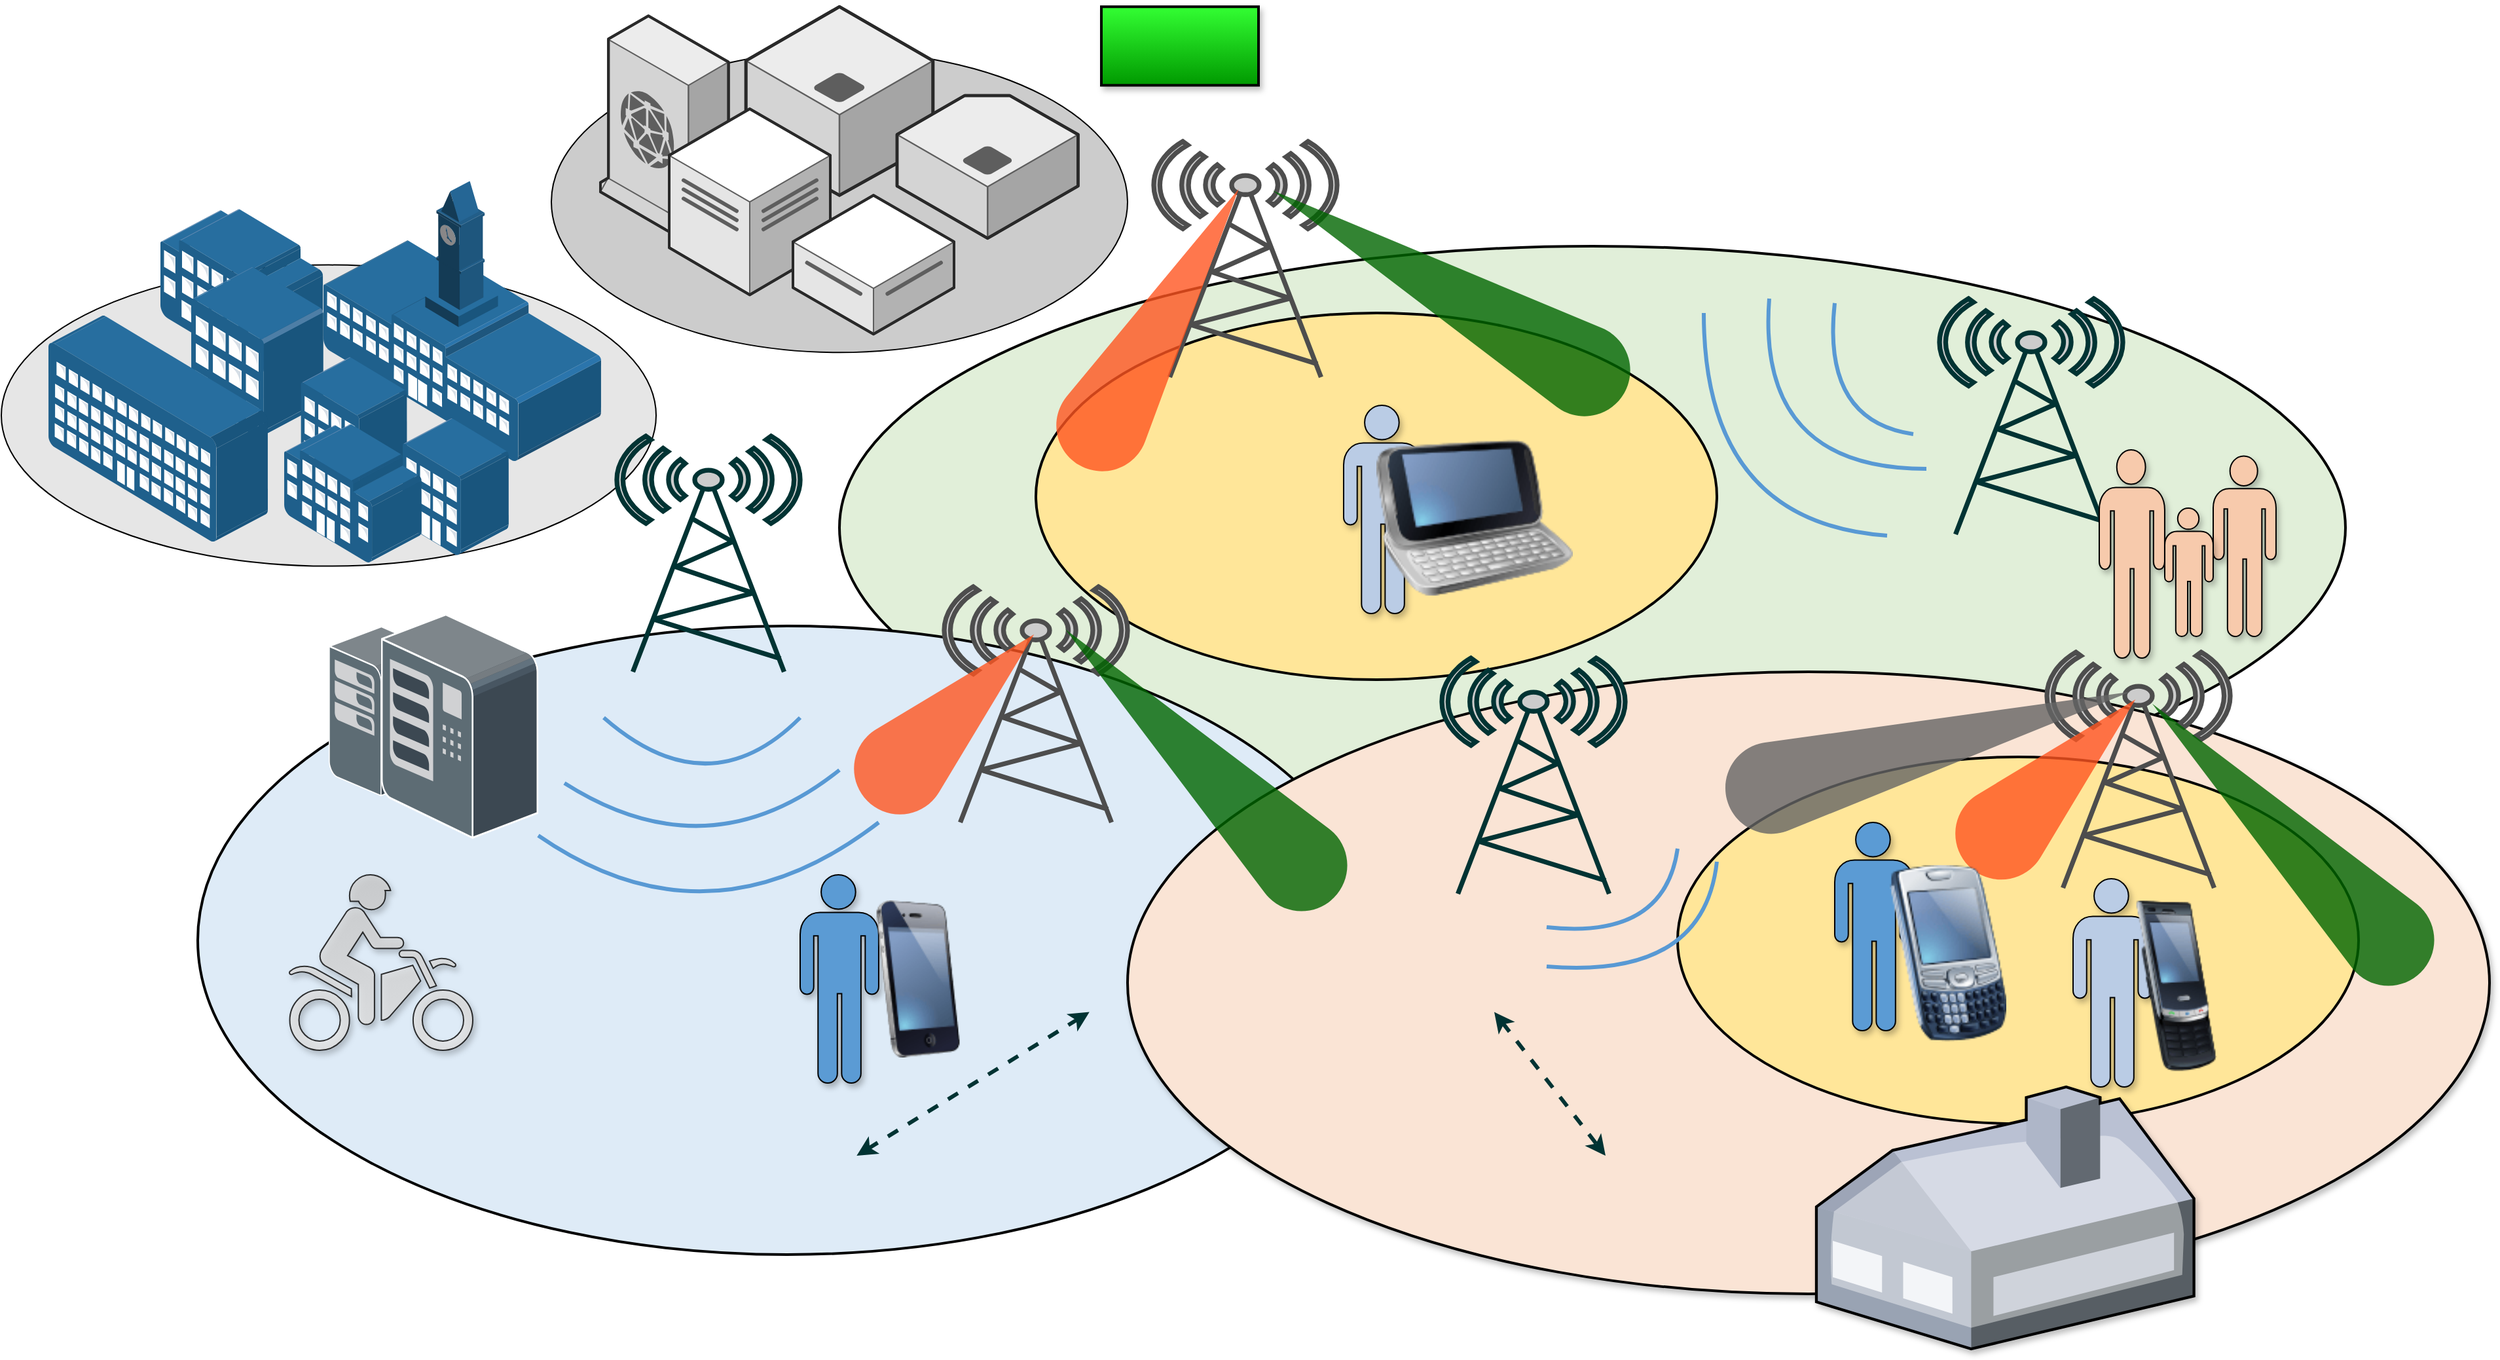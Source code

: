 <mxfile version="20.8.5" type="github">
  <diagram name="第 1 页" id="PWcTi1hLDS-wpYgm-kLf">
    <mxGraphModel dx="2417" dy="960" grid="1" gridSize="10" guides="1" tooltips="1" connect="1" arrows="1" fold="1" page="1" pageScale="1" pageWidth="827" pageHeight="1169" math="0" shadow="0">
      <root>
        <mxCell id="0" />
        <mxCell id="1" parent="0" />
        <mxCell id="yhP4L-oCL2rmlkjbli4L-100" value="" style="ellipse;whiteSpace=wrap;html=1;rounded=1;strokeColor=#000000;strokeWidth=2;fillColor=#E1EFD9;gradientColor=none;gradientDirection=south;" parent="1" vertex="1">
          <mxGeometry x="350" y="820" width="1150" height="430" as="geometry" />
        </mxCell>
        <mxCell id="yhP4L-oCL2rmlkjbli4L-113" value="" style="ellipse;whiteSpace=wrap;html=1;hachureGap=4;fontFamily=Architects Daughter;fontSource=https%3A%2F%2Ffonts.googleapis.com%2Fcss%3Ffamily%3DArchitects%2BDaughter;fontSize=20;fillColor=#DEEBF7;strokeColor=#000000;strokeWidth=2;movable=1;resizable=1;rotatable=1;deletable=1;editable=1;locked=0;connectable=1;" parent="1" vertex="1">
          <mxGeometry x="-140" y="1110" width="900" height="480" as="geometry" />
        </mxCell>
        <mxCell id="yhP4L-oCL2rmlkjbli4L-152" value="" style="ellipse;whiteSpace=wrap;html=1;shadow=1;sketch=0;strokeColor=#000000;strokeWidth=2;fillColor=#FAE4D5;gradientColor=none;" parent="1" vertex="1">
          <mxGeometry x="570" y="1145" width="1040" height="475" as="geometry" />
        </mxCell>
        <mxCell id="yhP4L-oCL2rmlkjbli4L-28" value="" style="shadow=0;dashed=0;html=1;labelPosition=center;verticalLabelPosition=bottom;verticalAlign=top;align=center;outlineConnect=0;shape=mxgraph.veeam.3d.esx_esxi;rounded=1;" parent="1" vertex="1">
          <mxGeometry x="-40" y="1110" width="80" height="130" as="geometry" />
        </mxCell>
        <mxCell id="yhP4L-oCL2rmlkjbli4L-29" value="" style="shadow=0;dashed=0;html=1;labelPosition=center;verticalLabelPosition=bottom;verticalAlign=top;align=center;outlineConnect=0;shape=mxgraph.veeam.3d.tape_library;rounded=1;" parent="1" vertex="1">
          <mxGeometry y="1100.5" width="120" height="172" as="geometry" />
        </mxCell>
        <mxCell id="yhP4L-oCL2rmlkjbli4L-58" value="" style="group" parent="1" vertex="1" connectable="0">
          <mxGeometry x="130" y="637.14" width="440" height="264" as="geometry" />
        </mxCell>
        <mxCell id="yhP4L-oCL2rmlkjbli4L-48" value="" style="ellipse;whiteSpace=wrap;html=1;fillColor=#CCCCCC;rounded=1;" parent="yhP4L-oCL2rmlkjbli4L-58" vertex="1">
          <mxGeometry y="34" width="440" height="230" as="geometry" />
        </mxCell>
        <mxCell id="yhP4L-oCL2rmlkjbli4L-51" value="" style="verticalLabelPosition=bottom;html=1;verticalAlign=top;strokeWidth=1;align=center;outlineConnect=0;dashed=0;outlineConnect=0;shape=mxgraph.aws3d.cloudfront;fillColor=#ECECEC;strokeColor=#5E5E5E;aspect=fixed;rounded=1;" parent="yhP4L-oCL2rmlkjbli4L-58" vertex="1">
          <mxGeometry x="37.5" y="7" width="103.8" height="169.8" as="geometry" />
        </mxCell>
        <mxCell id="yhP4L-oCL2rmlkjbli4L-25" value="" style="verticalLabelPosition=bottom;html=1;verticalAlign=top;strokeWidth=1;align=center;outlineConnect=0;dashed=0;outlineConnect=0;shape=mxgraph.aws3d.application_server;fillColor=#ECECEC;strokeColor=#5E5E5E;aspect=fixed;rounded=1;" parent="yhP4L-oCL2rmlkjbli4L-58" vertex="1">
          <mxGeometry x="148.58" width="142.84" height="144" as="geometry" />
        </mxCell>
        <mxCell id="yhP4L-oCL2rmlkjbli4L-54" value="" style="verticalLabelPosition=bottom;html=1;verticalAlign=top;strokeWidth=1;align=center;outlineConnect=0;dashed=0;outlineConnect=0;shape=mxgraph.aws3d.instance;fillColor=#ECECEC;strokeColor=#5E5E5E;aspect=fixed;rounded=1;" parent="yhP4L-oCL2rmlkjbli4L-58" vertex="1">
          <mxGeometry x="264" y="67.8" width="138.22" height="109" as="geometry" />
        </mxCell>
        <mxCell id="yhP4L-oCL2rmlkjbli4L-27" value="" style="verticalLabelPosition=bottom;html=1;verticalAlign=top;strokeWidth=1;align=center;outlineConnect=0;dashed=0;outlineConnect=0;shape=mxgraph.aws3d.dataCenter;strokeColor=#5E5E5E;aspect=fixed;rounded=1;" parent="yhP4L-oCL2rmlkjbli4L-58" vertex="1">
          <mxGeometry x="90" y="78" width="123" height="142" as="geometry" />
        </mxCell>
        <mxCell id="yhP4L-oCL2rmlkjbli4L-32" value="" style="verticalLabelPosition=bottom;html=1;verticalAlign=top;strokeWidth=1;align=center;outlineConnect=0;dashed=0;outlineConnect=0;shape=mxgraph.aws3d.dataServer;strokeColor=#5E5E5E;aspect=fixed;rounded=1;" parent="yhP4L-oCL2rmlkjbli4L-58" vertex="1">
          <mxGeometry x="184.5" y="144" width="123" height="106" as="geometry" />
        </mxCell>
        <mxCell id="yhP4L-oCL2rmlkjbli4L-59" value="" style="group" parent="1" vertex="1" connectable="0">
          <mxGeometry x="-290" y="770" width="500" height="294.3" as="geometry" />
        </mxCell>
        <mxCell id="yhP4L-oCL2rmlkjbli4L-56" value="" style="ellipse;whiteSpace=wrap;html=1;rounded=1;strokeColor=#000000;fillColor=#E6E6E6;" parent="yhP4L-oCL2rmlkjbli4L-59" vertex="1">
          <mxGeometry y="64.3" width="500" height="230" as="geometry" />
        </mxCell>
        <mxCell id="yhP4L-oCL2rmlkjbli4L-36" value="" style="points=[];aspect=fixed;html=1;align=center;shadow=0;dashed=0;image;image=img/lib/allied_telesis/buildings/Large_Building.svg;imageBackground=none;rounded=1;imageBorder=none;" parent="yhP4L-oCL2rmlkjbli4L-59" vertex="1">
          <mxGeometry x="121" y="21.65" width="125" height="125" as="geometry" />
        </mxCell>
        <mxCell id="yhP4L-oCL2rmlkjbli4L-37" value="" style="points=[];aspect=fixed;html=1;align=center;shadow=0;dashed=0;image;image=img/lib/allied_telesis/buildings/School_Building.svg;rounded=1;imageBorder=none;" parent="yhP4L-oCL2rmlkjbli4L-59" vertex="1">
          <mxGeometry x="246" width="211.99" height="214.3" as="geometry" />
        </mxCell>
        <mxCell id="yhP4L-oCL2rmlkjbli4L-38" value="" style="points=[];aspect=fixed;html=1;align=center;shadow=0;dashed=0;image;image=img/lib/allied_telesis/buildings/Medium_Business_Building.svg;rounded=1;" parent="yhP4L-oCL2rmlkjbli4L-59" vertex="1">
          <mxGeometry x="144.88" y="65.94" width="101.12" height="130.01" as="geometry" />
        </mxCell>
        <mxCell id="yhP4L-oCL2rmlkjbli4L-39" value="" style="points=[];aspect=fixed;html=1;align=center;shadow=0;dashed=0;image;image=img/lib/allied_telesis/buildings/Building_Cluster.svg;rounded=1;" parent="yhP4L-oCL2rmlkjbli4L-59" vertex="1">
          <mxGeometry x="216" y="134.62" width="171.46" height="157.03" as="geometry" />
        </mxCell>
        <mxCell id="yhP4L-oCL2rmlkjbli4L-50" value="" style="points=[];aspect=fixed;html=1;align=center;shadow=0;dashed=0;image;image=img/lib/allied_telesis/buildings/Long_Building.svg;strokeColor=#973030;fillColor=#B3B3B3;rounded=1;" parent="yhP4L-oCL2rmlkjbli4L-59" vertex="1">
          <mxGeometry x="36" y="102.79" width="167.5" height="173.11" as="geometry" />
        </mxCell>
        <mxCell id="yhP4L-oCL2rmlkjbli4L-101" value="" style="fontColor=#0066CC;verticalAlign=top;verticalLabelPosition=bottom;labelPosition=center;align=center;html=1;outlineConnect=0;fillColor=#CCCCCC;strokeColor=#003333;gradientColor=none;gradientDirection=north;strokeWidth=2;shape=mxgraph.networks.radio_tower;rounded=1;" parent="1" vertex="1">
          <mxGeometry x="180" y="965" width="140" height="180" as="geometry" />
        </mxCell>
        <mxCell id="yhP4L-oCL2rmlkjbli4L-115" value="" style="endArrow=none;html=1;curved=1;strokeWidth=3;strokeColor=#5899D4;" parent="1" edge="1">
          <mxGeometry width="50" height="50" relative="1" as="geometry">
            <mxPoint x="170" y="1180" as="sourcePoint" />
            <mxPoint x="320" y="1180" as="targetPoint" />
            <Array as="points">
              <mxPoint x="250" y="1250" />
            </Array>
          </mxGeometry>
        </mxCell>
        <mxCell id="yhP4L-oCL2rmlkjbli4L-116" value="" style="endArrow=none;html=1;curved=1;strokeWidth=3;strokeColor=#5899D4;" parent="1" edge="1">
          <mxGeometry width="50" height="50" relative="1" as="geometry">
            <mxPoint x="140" y="1230" as="sourcePoint" />
            <mxPoint x="350" y="1220" as="targetPoint" />
            <Array as="points">
              <mxPoint x="250" y="1300" />
            </Array>
          </mxGeometry>
        </mxCell>
        <mxCell id="yhP4L-oCL2rmlkjbli4L-117" value="" style="endArrow=none;html=1;curved=1;strokeWidth=3;strokeColor=#5899D4;" parent="1" edge="1">
          <mxGeometry width="50" height="50" relative="1" as="geometry">
            <mxPoint x="120" y="1270" as="sourcePoint" />
            <mxPoint x="380" y="1260" as="targetPoint" />
            <Array as="points">
              <mxPoint x="250" y="1360" />
            </Array>
          </mxGeometry>
        </mxCell>
        <mxCell id="yhP4L-oCL2rmlkjbli4L-60" value="" style="ellipse;whiteSpace=wrap;html=1;rounded=1;strokeColor=#000000;fillColor=#FFE699;strokeWidth=2;" parent="1" vertex="1">
          <mxGeometry x="500" y="871" width="520" height="280" as="geometry" />
        </mxCell>
        <mxCell id="yhP4L-oCL2rmlkjbli4L-61" value="" style="fontColor=#0066CC;verticalAlign=top;verticalLabelPosition=bottom;labelPosition=center;align=center;html=1;outlineConnect=0;fillColor=#CCCCCC;strokeColor=#4D4D4D;gradientColor=none;gradientDirection=north;strokeWidth=2;shape=mxgraph.networks.radio_tower;rounded=1;" parent="1" vertex="1">
          <mxGeometry x="590" y="740" width="140" height="180" as="geometry" />
        </mxCell>
        <mxCell id="yhP4L-oCL2rmlkjbli4L-73" value="" style="verticalLabelPosition=bottom;verticalAlign=top;html=1;shape=mxgraph.basic.drop;rounded=1;strokeColor=none;strokeWidth=3;fillColor=#006600;opacity=80;rotation=-60;" parent="1" vertex="1">
          <mxGeometry x="780" y="700" width="70" height="309.79" as="geometry" />
        </mxCell>
        <mxCell id="yhP4L-oCL2rmlkjbli4L-74" value="" style="verticalLabelPosition=bottom;verticalAlign=top;html=1;shape=mxgraph.basic.drop;rounded=1;strokeColor=none;strokeWidth=3;fillColor=#FF5521;opacity=80;rotation=30;" parent="1" vertex="1">
          <mxGeometry x="559" y="760" width="70" height="243.47" as="geometry" />
        </mxCell>
        <mxCell id="yhP4L-oCL2rmlkjbli4L-35" value="" style="shape=mxgraph.signs.people.man_1;html=1;pointerEvents=1;fillColor=#5B9BD4;strokeColor=default;verticalLabelPosition=bottom;verticalAlign=top;align=center;rounded=1;gradientColor=none;gradientDirection=south;shadow=1;" parent="1" vertex="1">
          <mxGeometry x="320" y="1300" width="60" height="159" as="geometry" />
        </mxCell>
        <mxCell id="yhP4L-oCL2rmlkjbli4L-90" value="" style="endArrow=none;html=1;curved=1;strokeWidth=3;strokeColor=#5899D4;" parent="1" edge="1">
          <mxGeometry width="50" height="50" relative="1" as="geometry">
            <mxPoint x="1150" y="1041" as="sourcePoint" />
            <mxPoint x="1010" y="871" as="targetPoint" />
            <Array as="points">
              <mxPoint x="1010" y="1031" />
            </Array>
          </mxGeometry>
        </mxCell>
        <mxCell id="yhP4L-oCL2rmlkjbli4L-89" value="" style="endArrow=none;html=1;curved=1;strokeWidth=3;strokeColor=#5899D4;" parent="1" edge="1">
          <mxGeometry width="50" height="50" relative="1" as="geometry">
            <mxPoint x="1180" y="990" as="sourcePoint" />
            <mxPoint x="1060" y="860" as="targetPoint" />
            <Array as="points">
              <mxPoint x="1050" y="990" />
            </Array>
          </mxGeometry>
        </mxCell>
        <mxCell id="yhP4L-oCL2rmlkjbli4L-14" value="" style="shape=image;html=1;verticalAlign=top;verticalLabelPosition=bottom;labelBackgroundColor=#ffffff;imageAspect=0;aspect=fixed;image=https://cdn1.iconfinder.com/data/icons/vehicle-37/24/Drone-128.png;rounded=1;" parent="1" vertex="1">
          <mxGeometry x="1212" y="710" width="128" height="128" as="geometry" />
        </mxCell>
        <mxCell id="yhP4L-oCL2rmlkjbli4L-77" value="" style="fontColor=#0066CC;verticalAlign=top;verticalLabelPosition=bottom;labelPosition=center;align=center;html=1;outlineConnect=0;fillColor=#CCCCCC;strokeColor=#003333;gradientColor=none;gradientDirection=north;strokeWidth=2;shape=mxgraph.networks.radio_tower;rounded=1;" parent="1" vertex="1">
          <mxGeometry x="1190" y="860" width="140" height="180" as="geometry" />
        </mxCell>
        <mxCell id="yhP4L-oCL2rmlkjbli4L-88" value="" style="endArrow=none;html=1;curved=1;strokeWidth=3;strokeColor=#5899D4;" parent="1" edge="1">
          <mxGeometry width="50" height="50" relative="1" as="geometry">
            <mxPoint x="1170" y="963.47" as="sourcePoint" />
            <mxPoint x="1110" y="863.47" as="targetPoint" />
            <Array as="points">
              <mxPoint x="1100" y="953.47" />
            </Array>
          </mxGeometry>
        </mxCell>
        <mxCell id="yhP4L-oCL2rmlkjbli4L-119" value="" style="shape=mxgraph.signs.people.man_1;html=1;pointerEvents=1;fillColor=#BACCE5;strokeColor=default;verticalLabelPosition=bottom;verticalAlign=top;align=center;rounded=1;gradientColor=none;gradientDirection=south;shadow=1;" parent="1" vertex="1">
          <mxGeometry x="735" y="941.5" width="60" height="159" as="geometry" />
        </mxCell>
        <mxCell id="yhP4L-oCL2rmlkjbli4L-120" value="" style="fontColor=#0066CC;verticalAlign=top;verticalLabelPosition=bottom;labelPosition=center;align=center;html=1;outlineConnect=0;fillColor=#CCCCCC;strokeColor=#4D4D4D;gradientColor=none;gradientDirection=north;strokeWidth=2;shape=mxgraph.networks.radio_tower;rounded=1;" parent="1" vertex="1">
          <mxGeometry x="430" y="1080" width="140" height="180" as="geometry" />
        </mxCell>
        <mxCell id="yhP4L-oCL2rmlkjbli4L-121" value="" style="verticalLabelPosition=bottom;verticalAlign=top;html=1;shape=mxgraph.basic.drop;rounded=1;strokeColor=none;strokeWidth=3;fillColor=#006600;opacity=80;rotation=-45;" parent="1" vertex="1">
          <mxGeometry x="590" y="1070" width="70" height="290" as="geometry" />
        </mxCell>
        <mxCell id="yhP4L-oCL2rmlkjbli4L-122" value="" style="verticalLabelPosition=bottom;verticalAlign=top;html=1;shape=mxgraph.basic.drop;rounded=1;strokeColor=none;strokeWidth=3;fillColor=#FF5521;opacity=80;rotation=45;" parent="1" vertex="1">
          <mxGeometry x="400" y="1090" width="70" height="180" as="geometry" />
        </mxCell>
        <mxCell id="yhP4L-oCL2rmlkjbli4L-123" value="" style="shape=mxgraph.signs.sports.dirt_bike;html=1;pointerEvents=1;fillColor=#CCCCCC;strokeColor=default;verticalLabelPosition=bottom;verticalAlign=top;align=center;shadow=1;opacity=80;rounded=1;gradientColor=#E6E6E6;gradientDirection=south;" parent="1" vertex="1">
          <mxGeometry x="-70" y="1300" width="140" height="134" as="geometry" />
        </mxCell>
        <mxCell id="yhP4L-oCL2rmlkjbli4L-130" value="" style="shape=image;html=1;verticalAlign=top;verticalLabelPosition=bottom;labelBackgroundColor=#ffffff;imageAspect=0;aspect=fixed;image=https://cdn3.iconfinder.com/data/icons/weather-free-1/32/Weather_Free_Filled_Outline_weather-cloud-drizzel-rain-128.png;shadow=1;strokeColor=#003333;opacity=80;" parent="1" vertex="1">
          <mxGeometry x="1390" y="730" width="188" height="188" as="geometry" />
        </mxCell>
        <mxCell id="yhP4L-oCL2rmlkjbli4L-131" value="" style="fontColor=#0066CC;verticalAlign=top;verticalLabelPosition=bottom;labelPosition=center;align=center;html=1;outlineConnect=0;fillColor=#CCCCCC;strokeColor=#003333;gradientColor=none;gradientDirection=north;strokeWidth=2;shape=mxgraph.networks.radio_tower;rounded=1;" parent="1" vertex="1">
          <mxGeometry x="810" y="1134.5" width="140" height="180" as="geometry" />
        </mxCell>
        <mxCell id="yhP4L-oCL2rmlkjbli4L-132" value="" style="endArrow=none;html=1;strokeColor=#5899D4;strokeWidth=3;curved=1;" parent="1" edge="1">
          <mxGeometry width="50" height="50" relative="1" as="geometry">
            <mxPoint x="890" y="1340" as="sourcePoint" />
            <mxPoint x="990" y="1280" as="targetPoint" />
            <Array as="points">
              <mxPoint x="980" y="1350" />
            </Array>
          </mxGeometry>
        </mxCell>
        <mxCell id="yhP4L-oCL2rmlkjbli4L-134" value="" style="ellipse;whiteSpace=wrap;html=1;rounded=1;strokeColor=#000000;fillColor=#FFE699;strokeWidth=2;" parent="1" vertex="1">
          <mxGeometry x="990" y="1210" width="520" height="280" as="geometry" />
        </mxCell>
        <mxCell id="yhP4L-oCL2rmlkjbli4L-135" value="" style="fontColor=#0066CC;verticalAlign=top;verticalLabelPosition=bottom;labelPosition=center;align=center;html=1;outlineConnect=0;fillColor=#CCCCCC;strokeColor=#4D4D4D;gradientColor=none;gradientDirection=north;strokeWidth=2;shape=mxgraph.networks.radio_tower;rounded=1;" parent="1" vertex="1">
          <mxGeometry x="1272" y="1130" width="140" height="180" as="geometry" />
        </mxCell>
        <mxCell id="yhP4L-oCL2rmlkjbli4L-136" value="" style="verticalLabelPosition=bottom;verticalAlign=top;html=1;shape=mxgraph.basic.drop;rounded=1;strokeColor=none;strokeWidth=3;fillColor=#006600;opacity=80;rotation=-45;" parent="1" vertex="1">
          <mxGeometry x="1420" y="1126.96" width="70" height="290" as="geometry" />
        </mxCell>
        <mxCell id="yhP4L-oCL2rmlkjbli4L-137" value="" style="verticalLabelPosition=bottom;verticalAlign=top;html=1;shape=mxgraph.basic.drop;rounded=1;strokeColor=none;strokeWidth=3;fillColor=#FF5521;opacity=80;rotation=45;" parent="1" vertex="1">
          <mxGeometry x="1241" y="1139.79" width="70" height="180" as="geometry" />
        </mxCell>
        <mxCell id="yhP4L-oCL2rmlkjbli4L-138" value="" style="verticalLabelPosition=bottom;verticalAlign=top;html=1;shape=mxgraph.basic.drop;rounded=1;strokeColor=none;strokeWidth=3;fillColor=#666666;opacity=80;rotation=75;" parent="1" vertex="1">
          <mxGeometry x="1146.77" y="1042" width="70" height="319" as="geometry" />
        </mxCell>
        <mxCell id="yhP4L-oCL2rmlkjbli4L-140" value="" style="endArrow=none;html=1;strokeColor=#5899D4;strokeWidth=3;curved=1;" parent="1" edge="1">
          <mxGeometry width="50" height="50" relative="1" as="geometry">
            <mxPoint x="890" y="1370" as="sourcePoint" />
            <mxPoint x="1020" y="1290" as="targetPoint" />
            <Array as="points">
              <mxPoint x="1010" y="1380" />
            </Array>
          </mxGeometry>
        </mxCell>
        <mxCell id="yhP4L-oCL2rmlkjbli4L-141" value="" style="shape=mxgraph.signs.people.man_1;html=1;pointerEvents=1;fillColor=#5B9BD4;strokeColor=default;verticalLabelPosition=bottom;verticalAlign=top;align=center;rounded=1;gradientColor=none;gradientDirection=south;shadow=1;" parent="1" vertex="1">
          <mxGeometry x="1110" y="1260" width="60" height="159" as="geometry" />
        </mxCell>
        <mxCell id="yhP4L-oCL2rmlkjbli4L-142" value="" style="shape=mxgraph.signs.people.man_1;html=1;pointerEvents=1;fillColor=#BACCE5;strokeColor=default;verticalLabelPosition=bottom;verticalAlign=top;align=center;rounded=1;gradientColor=none;gradientDirection=south;shadow=1;" parent="1" vertex="1">
          <mxGeometry x="1292" y="1303" width="60" height="159" as="geometry" />
        </mxCell>
        <mxCell id="yhP4L-oCL2rmlkjbli4L-97" value="" style="shape=mxgraph.signs.people.man_1;html=1;pointerEvents=1;fillColor=#F7CAAC;strokeColor=default;verticalLabelPosition=bottom;verticalAlign=top;align=center;rounded=1;strokeWidth=1;gradientColor=none;gradientDirection=south;shadow=1;" parent="1" vertex="1">
          <mxGeometry x="1312" y="975.5" width="50" height="159" as="geometry" />
        </mxCell>
        <mxCell id="yhP4L-oCL2rmlkjbli4L-45" value="" style="image;html=1;image=img/lib/clip_art/telecommunication/Palm_Treo_128x128.png;fillColor=#3333FF;rounded=1;" parent="1" vertex="1">
          <mxGeometry x="1152" y="1290" width="89" height="140" as="geometry" />
        </mxCell>
        <mxCell id="yhP4L-oCL2rmlkjbli4L-44" value="" style="image;html=1;image=img/lib/clip_art/telecommunication/Cellphone_128x128.png;fillColor=#3333FF;rounded=1;" parent="1" vertex="1">
          <mxGeometry x="1312" y="1319.79" width="118" height="130" as="geometry" />
        </mxCell>
        <mxCell id="yhP4L-oCL2rmlkjbli4L-146" value="" style="shape=image;html=1;verticalAlign=top;verticalLabelPosition=bottom;labelBackgroundColor=#ffffff;imageAspect=0;aspect=fixed;image=https://cdn1.iconfinder.com/data/icons/cars-01-1/512/sportcar-128.png;shadow=1;sketch=0;strokeColor=#33001A;strokeWidth=1;fillColor=#007FFF;gradientColor=none;clipPath=inset(39.84% 0% 25% 0%);" parent="1" vertex="1">
          <mxGeometry x="710" y="1514.53" width="300" height="105.469" as="geometry" />
        </mxCell>
        <mxCell id="yhP4L-oCL2rmlkjbli4L-147" value="" style="shape=image;html=1;verticalAlign=top;verticalLabelPosition=bottom;labelBackgroundColor=#ffffff;imageAspect=0;aspect=fixed;image=https://cdn1.iconfinder.com/data/icons/cars-01-1/512/lada_2104-128.png;shadow=1;sketch=0;strokeColor=#33001A;strokeWidth=1;fillColor=#007FFF;gradientColor=none;clipPath=inset(31.25% 0% 26.56% 0%);" parent="1" vertex="1">
          <mxGeometry x="540.88" y="1339.59" width="309.12" height="130.41" as="geometry" />
        </mxCell>
        <mxCell id="yhP4L-oCL2rmlkjbli4L-154" value="" style="endArrow=classic;startArrow=classic;html=1;strokeColor=#003333;strokeWidth=3;curved=1;exitX=0.5;exitY=0;exitDx=0;exitDy=0;entryX=0;entryY=0.5;entryDx=0;entryDy=0;dashed=1;" parent="1" source="yhP4L-oCL2rmlkjbli4L-148" target="yhP4L-oCL2rmlkjbli4L-147" edge="1">
          <mxGeometry width="50" height="50" relative="1" as="geometry">
            <mxPoint x="970" y="1450" as="sourcePoint" />
            <mxPoint x="1020" y="1400" as="targetPoint" />
          </mxGeometry>
        </mxCell>
        <mxCell id="yhP4L-oCL2rmlkjbli4L-155" value="" style="endArrow=classic;startArrow=classic;html=1;strokeColor=#003333;strokeWidth=3;curved=1;exitX=1;exitY=0.5;exitDx=0;exitDy=0;entryX=0.75;entryY=0;entryDx=0;entryDy=0;dashed=1;" parent="1" source="yhP4L-oCL2rmlkjbli4L-147" target="yhP4L-oCL2rmlkjbli4L-146" edge="1">
          <mxGeometry width="50" height="50" relative="1" as="geometry">
            <mxPoint x="970" y="1450" as="sourcePoint" />
            <mxPoint x="1020" y="1400" as="targetPoint" />
          </mxGeometry>
        </mxCell>
        <mxCell id="yhP4L-oCL2rmlkjbli4L-148" value="" style="shape=image;html=1;verticalAlign=top;verticalLabelPosition=bottom;labelBackgroundColor=#ffffff;imageAspect=0;aspect=fixed;image=https://cdn1.iconfinder.com/data/icons/cars-01-1/512/car-128.png;shadow=1;sketch=0;strokeColor=#33001A;strokeWidth=1;fillColor=#007FFF;gradientColor=none;clipPath=inset(35.16% 0% 25% 0%);" parent="1" vertex="1">
          <mxGeometry x="200" y="1514.53" width="326.27" height="130" as="geometry" />
        </mxCell>
        <mxCell id="yhP4L-oCL2rmlkjbli4L-164" value="" style="verticalLabelPosition=bottom;sketch=0;aspect=fixed;html=1;verticalAlign=top;strokeColor=none;align=center;outlineConnect=0;shape=mxgraph.citrix.home_office;shadow=1;strokeWidth=2;fillColor=#003333;gradientColor=none;" parent="1" vertex="1">
          <mxGeometry x="1096" y="1462" width="288.3" height="200" as="geometry" />
        </mxCell>
        <mxCell id="yhP4L-oCL2rmlkjbli4L-167" value="" style="rounded=0;whiteSpace=wrap;html=1;shadow=1;sketch=0;strokeColor=default;strokeWidth=2;fontFamily=Times New Roman;fontSize=30;fillColor=#33FF33;gradientColor=#009900;" parent="1" vertex="1">
          <mxGeometry x="550" y="637.14" width="120" height="60" as="geometry" />
        </mxCell>
        <mxCell id="6JfGYCsTvDvtLm0d_UtY-1" value="" style="shape=mxgraph.signs.people.man_1;html=1;pointerEvents=1;fillColor=#F7CAAC;strokeColor=default;verticalLabelPosition=bottom;verticalAlign=top;align=center;shadow=1;" vertex="1" parent="1">
          <mxGeometry x="1399" y="980.21" width="48" height="137.79" as="geometry" />
        </mxCell>
        <mxCell id="6JfGYCsTvDvtLm0d_UtY-2" value="" style="shape=mxgraph.signs.people.man_1;html=1;pointerEvents=1;fillColor=#F7CAAC;strokeColor=default;verticalLabelPosition=bottom;verticalAlign=top;align=center;shadow=1;" vertex="1" parent="1">
          <mxGeometry x="1362" y="1020" width="37" height="98" as="geometry" />
        </mxCell>
        <mxCell id="yhP4L-oCL2rmlkjbli4L-21" value="" style="image;html=1;image=img/lib/clip_art/telecommunication/iPhone_128x128.png;rounded=1;" parent="1" vertex="1">
          <mxGeometry x="350" y="1319.5" width="120" height="120" as="geometry" />
        </mxCell>
        <mxCell id="yhP4L-oCL2rmlkjbli4L-46" value="" style="image;html=1;image=img/lib/clip_art/telecommunication/HTC_smartphone_128x128.png;fillColor=#3333FF;rounded=1;" parent="1" vertex="1">
          <mxGeometry x="760" y="954.51" width="150" height="145.49" as="geometry" />
        </mxCell>
      </root>
    </mxGraphModel>
  </diagram>
</mxfile>
